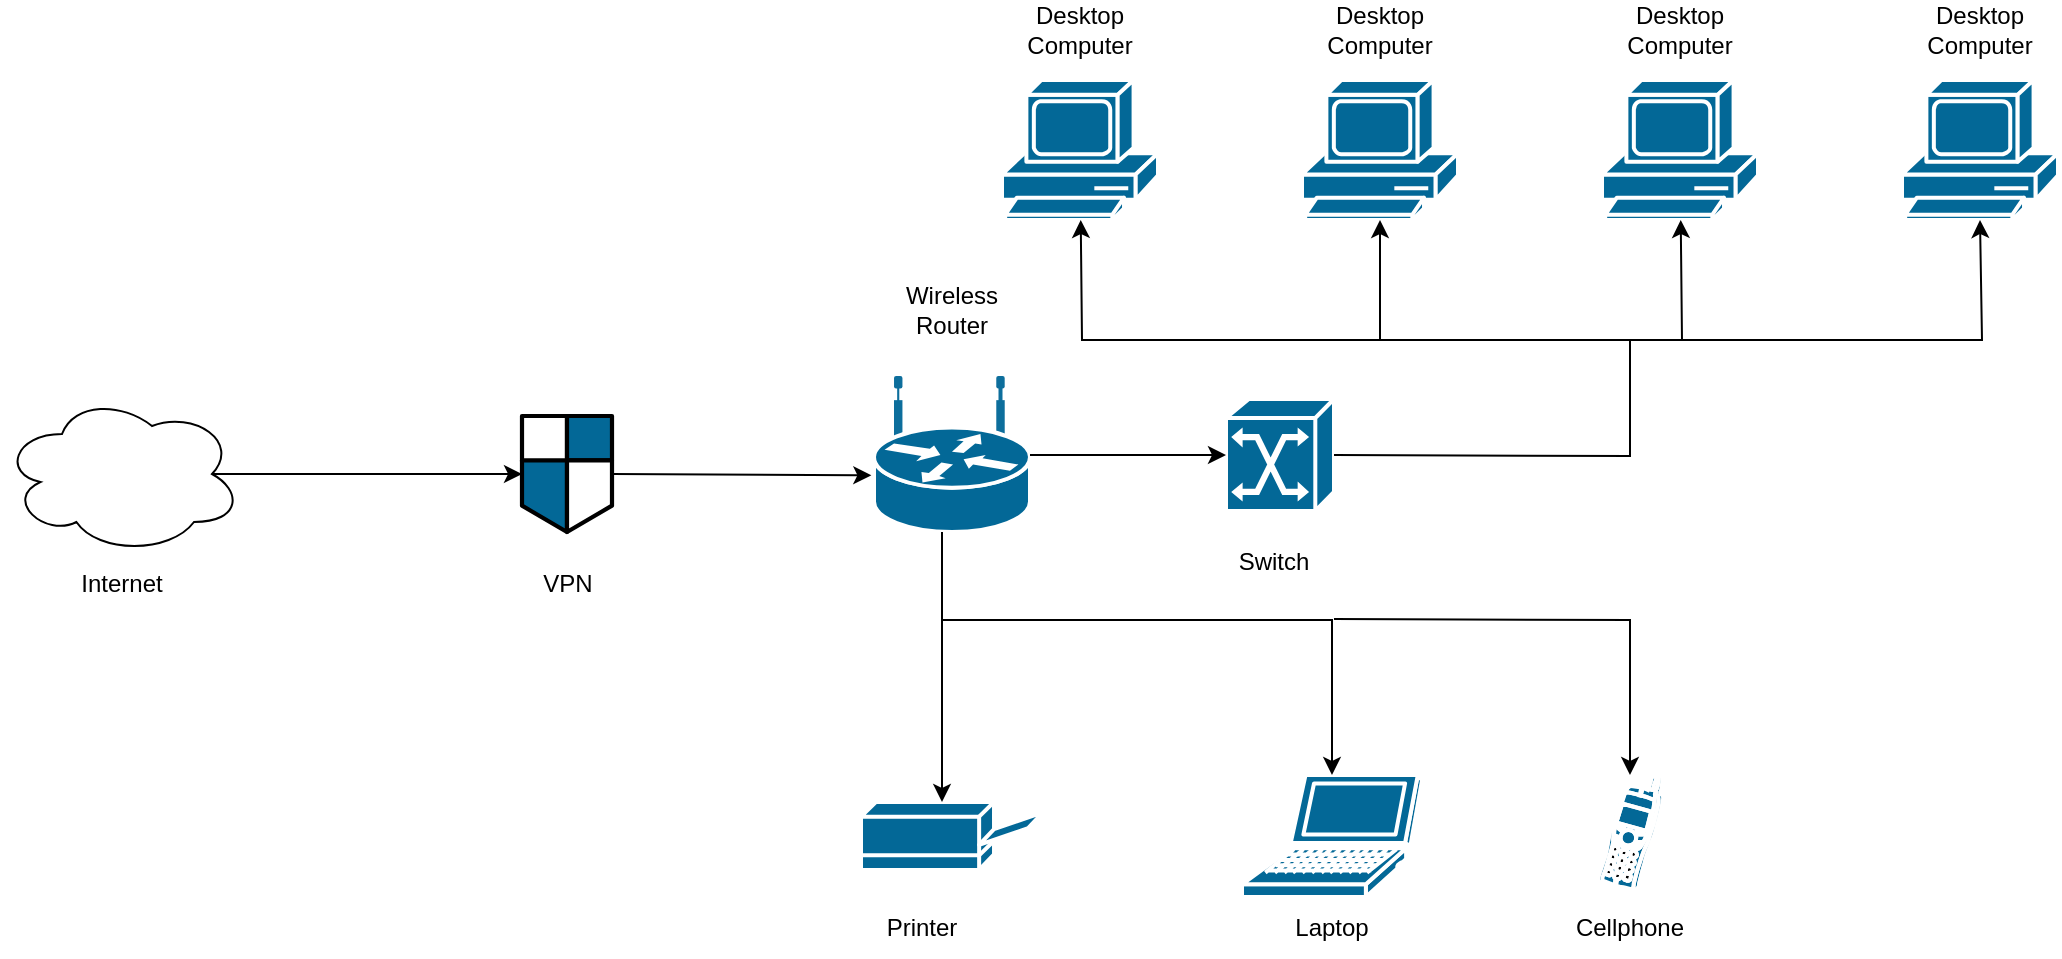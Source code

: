<mxfile version="21.6.6" type="github">
  <diagram id="6a731a19-8d31-9384-78a2-239565b7b9f0" name="Page-1">
    <mxGraphModel dx="1453" dy="748" grid="1" gridSize="10" guides="1" tooltips="1" connect="1" arrows="1" fold="1" page="1" pageScale="1" pageWidth="827" pageHeight="1169" background="none" math="0" shadow="0">
      <root>
        <mxCell id="0" />
        <mxCell id="1" parent="0" />
        <mxCell id="8tZi5z1F_i7uUcg0TgGo-2257" value="" style="shape=mxgraph.cisco.computers_and_peripherals.pc;sketch=0;html=1;pointerEvents=1;dashed=0;fillColor=#036897;strokeColor=#ffffff;strokeWidth=2;verticalLabelPosition=bottom;verticalAlign=top;align=center;outlineConnect=0;" parent="1" vertex="1">
          <mxGeometry x="650" y="250" width="78" height="70" as="geometry" />
        </mxCell>
        <mxCell id="8tZi5z1F_i7uUcg0TgGo-2258" value="" style="shape=mxgraph.cisco.computers_and_peripherals.pc;sketch=0;html=1;pointerEvents=1;dashed=0;fillColor=#036897;strokeColor=#ffffff;strokeWidth=2;verticalLabelPosition=bottom;verticalAlign=top;align=center;outlineConnect=0;" parent="1" vertex="1">
          <mxGeometry x="950" y="250" width="78" height="70" as="geometry" />
        </mxCell>
        <mxCell id="8tZi5z1F_i7uUcg0TgGo-2259" value="" style="shape=mxgraph.cisco.computers_and_peripherals.pc;sketch=0;html=1;pointerEvents=1;dashed=0;fillColor=#036897;strokeColor=#ffffff;strokeWidth=2;verticalLabelPosition=bottom;verticalAlign=top;align=center;outlineConnect=0;" parent="1" vertex="1">
          <mxGeometry x="800" y="250" width="78" height="70" as="geometry" />
        </mxCell>
        <mxCell id="8tZi5z1F_i7uUcg0TgGo-2260" value="" style="shape=mxgraph.cisco.computers_and_peripherals.pc;sketch=0;html=1;pointerEvents=1;dashed=0;fillColor=#036897;strokeColor=#ffffff;strokeWidth=2;verticalLabelPosition=bottom;verticalAlign=top;align=center;outlineConnect=0;" parent="1" vertex="1">
          <mxGeometry x="1100" y="250" width="78" height="70" as="geometry" />
        </mxCell>
        <mxCell id="Z5l-YCBJY1nO2jLgvpTq-1" value="" style="shape=mxgraph.cisco.computers_and_peripherals.printer;sketch=0;html=1;pointerEvents=1;dashed=0;fillColor=#036897;strokeColor=#ffffff;strokeWidth=2;verticalLabelPosition=bottom;verticalAlign=top;align=center;outlineConnect=0;" parent="1" vertex="1">
          <mxGeometry x="579.5" y="611" width="91" height="34" as="geometry" />
        </mxCell>
        <mxCell id="Z5l-YCBJY1nO2jLgvpTq-4" value="" style="shape=mxgraph.cisco.computers_and_peripherals.laptop;sketch=0;html=1;pointerEvents=1;dashed=0;fillColor=#036897;strokeColor=#ffffff;strokeWidth=2;verticalLabelPosition=bottom;verticalAlign=top;align=center;outlineConnect=0;" parent="1" vertex="1">
          <mxGeometry x="770" y="597.5" width="90" height="61" as="geometry" />
        </mxCell>
        <mxCell id="Z5l-YCBJY1nO2jLgvpTq-7" value="" style="shape=mxgraph.cisco.routers.wireless_router;sketch=0;html=1;pointerEvents=1;dashed=0;fillColor=#036897;strokeColor=#ffffff;strokeWidth=2;verticalLabelPosition=bottom;verticalAlign=top;align=center;outlineConnect=0;" parent="1" vertex="1">
          <mxGeometry x="586" y="399" width="78" height="77" as="geometry" />
        </mxCell>
        <mxCell id="Z5l-YCBJY1nO2jLgvpTq-8" value="" style="ellipse;shape=cloud;whiteSpace=wrap;html=1;" parent="1" vertex="1">
          <mxGeometry x="150" y="407" width="120" height="80" as="geometry" />
        </mxCell>
        <mxCell id="Z5l-YCBJY1nO2jLgvpTq-9" value="" style="endArrow=classic;html=1;rounded=0;exitX=0.875;exitY=0.5;exitDx=0;exitDy=0;exitPerimeter=0;entryX=0;entryY=0.5;entryDx=0;entryDy=0;entryPerimeter=0;" parent="1" source="Z5l-YCBJY1nO2jLgvpTq-8" target="GzxTZp4g4ZEOkEMfRrCZ-2" edge="1">
          <mxGeometry width="50" height="50" relative="1" as="geometry">
            <mxPoint x="920" y="570" as="sourcePoint" />
            <mxPoint x="400" y="449" as="targetPoint" />
          </mxGeometry>
        </mxCell>
        <mxCell id="Z5l-YCBJY1nO2jLgvpTq-10" value="" style="endArrow=classic;html=1;rounded=0;exitX=1;exitY=0.5;exitDx=0;exitDy=0;exitPerimeter=0;entryX=-0.017;entryY=0.632;entryDx=0;entryDy=0;entryPerimeter=0;" parent="1" source="GzxTZp4g4ZEOkEMfRrCZ-2" target="Z5l-YCBJY1nO2jLgvpTq-7" edge="1">
          <mxGeometry width="50" height="50" relative="1" as="geometry">
            <mxPoint x="579.0" y="448.5" as="sourcePoint" />
            <mxPoint x="580" y="447" as="targetPoint" />
          </mxGeometry>
        </mxCell>
        <mxCell id="Z5l-YCBJY1nO2jLgvpTq-15" value="" style="endArrow=classic;html=1;rounded=0;exitX=0.5;exitY=1;exitDx=0;exitDy=0;exitPerimeter=0;entryX=0.5;entryY=0;entryDx=0;entryDy=0;entryPerimeter=0;" parent="1" edge="1">
          <mxGeometry width="50" height="50" relative="1" as="geometry">
            <mxPoint x="620" y="476" as="sourcePoint" />
            <mxPoint x="620" y="611" as="targetPoint" />
          </mxGeometry>
        </mxCell>
        <mxCell id="Z5l-YCBJY1nO2jLgvpTq-19" value="Internet" style="text;html=1;strokeColor=none;fillColor=none;align=center;verticalAlign=middle;whiteSpace=wrap;rounded=0;" parent="1" vertex="1">
          <mxGeometry x="180" y="487" width="60" height="30" as="geometry" />
        </mxCell>
        <mxCell id="Z5l-YCBJY1nO2jLgvpTq-20" value="VPN" style="text;html=1;strokeColor=none;fillColor=none;align=center;verticalAlign=middle;whiteSpace=wrap;rounded=0;" parent="1" vertex="1">
          <mxGeometry x="402.5" y="487" width="60" height="30" as="geometry" />
        </mxCell>
        <mxCell id="Z5l-YCBJY1nO2jLgvpTq-21" value="Desktop Computer" style="text;html=1;strokeColor=none;fillColor=none;align=center;verticalAlign=middle;whiteSpace=wrap;rounded=0;" parent="1" vertex="1">
          <mxGeometry x="659" y="210" width="60" height="30" as="geometry" />
        </mxCell>
        <mxCell id="Z5l-YCBJY1nO2jLgvpTq-22" value="Desktop Computer" style="text;html=1;strokeColor=none;fillColor=none;align=center;verticalAlign=middle;whiteSpace=wrap;rounded=0;" parent="1" vertex="1">
          <mxGeometry x="809" y="210" width="60" height="30" as="geometry" />
        </mxCell>
        <mxCell id="Z5l-YCBJY1nO2jLgvpTq-23" value="Desktop Computer" style="text;html=1;strokeColor=none;fillColor=none;align=center;verticalAlign=middle;whiteSpace=wrap;rounded=0;" parent="1" vertex="1">
          <mxGeometry x="959" y="210" width="60" height="30" as="geometry" />
        </mxCell>
        <mxCell id="Z5l-YCBJY1nO2jLgvpTq-24" value="Desktop Computer" style="text;html=1;strokeColor=none;fillColor=none;align=center;verticalAlign=middle;whiteSpace=wrap;rounded=0;" parent="1" vertex="1">
          <mxGeometry x="1109" y="210" width="60" height="30" as="geometry" />
        </mxCell>
        <mxCell id="Z5l-YCBJY1nO2jLgvpTq-26" value="Printer" style="text;html=1;strokeColor=none;fillColor=none;align=center;verticalAlign=middle;whiteSpace=wrap;rounded=0;" parent="1" vertex="1">
          <mxGeometry x="579.5" y="658.5" width="60" height="30" as="geometry" />
        </mxCell>
        <mxCell id="Z5l-YCBJY1nO2jLgvpTq-27" value="Cellphone" style="text;html=1;strokeColor=none;fillColor=none;align=center;verticalAlign=middle;whiteSpace=wrap;rounded=0;" parent="1" vertex="1">
          <mxGeometry x="934" y="658.5" width="60" height="30" as="geometry" />
        </mxCell>
        <mxCell id="Z5l-YCBJY1nO2jLgvpTq-28" value="Laptop" style="text;html=1;strokeColor=none;fillColor=none;align=center;verticalAlign=middle;whiteSpace=wrap;rounded=0;" parent="1" vertex="1">
          <mxGeometry x="785" y="658.5" width="60" height="30" as="geometry" />
        </mxCell>
        <mxCell id="Z5l-YCBJY1nO2jLgvpTq-30" value="Wireless Router" style="text;html=1;strokeColor=none;fillColor=none;align=center;verticalAlign=middle;whiteSpace=wrap;rounded=0;" parent="1" vertex="1">
          <mxGeometry x="595" y="350" width="60" height="30" as="geometry" />
        </mxCell>
        <mxCell id="GzxTZp4g4ZEOkEMfRrCZ-1" value="" style="shape=mxgraph.cisco.switches.atm_switch;sketch=0;html=1;pointerEvents=1;dashed=0;fillColor=#036897;strokeColor=#ffffff;strokeWidth=2;verticalLabelPosition=bottom;verticalAlign=top;align=center;outlineConnect=0;" vertex="1" parent="1">
          <mxGeometry x="762" y="409.5" width="54" height="56" as="geometry" />
        </mxCell>
        <mxCell id="GzxTZp4g4ZEOkEMfRrCZ-2" value="" style="shape=mxgraph.cisco.security.network_security;sketch=0;html=1;pointerEvents=1;dashed=0;fillColor=#036897;strokeColor=#ffffff;strokeWidth=2;verticalLabelPosition=bottom;verticalAlign=top;align=center;outlineConnect=0;" vertex="1" parent="1">
          <mxGeometry x="410" y="418" width="45" height="58" as="geometry" />
        </mxCell>
        <mxCell id="GzxTZp4g4ZEOkEMfRrCZ-4" value="" style="endArrow=classic;html=1;rounded=0;entryX=0;entryY=0.5;entryDx=0;entryDy=0;entryPerimeter=0;" edge="1" parent="1" source="Z5l-YCBJY1nO2jLgvpTq-7" target="GzxTZp4g4ZEOkEMfRrCZ-1">
          <mxGeometry width="50" height="50" relative="1" as="geometry">
            <mxPoint x="710" y="450" as="sourcePoint" />
            <mxPoint x="660" y="617" as="targetPoint" />
          </mxGeometry>
        </mxCell>
        <mxCell id="GzxTZp4g4ZEOkEMfRrCZ-5" value="" style="endArrow=classic;html=1;rounded=0;exitX=1;exitY=0.5;exitDx=0;exitDy=0;exitPerimeter=0;" edge="1" parent="1" source="GzxTZp4g4ZEOkEMfRrCZ-1" target="8tZi5z1F_i7uUcg0TgGo-2257">
          <mxGeometry width="50" height="50" relative="1" as="geometry">
            <mxPoint x="964" y="440" as="sourcePoint" />
            <mxPoint x="680" y="380" as="targetPoint" />
            <Array as="points">
              <mxPoint x="964" y="438" />
              <mxPoint x="964" y="380" />
              <mxPoint x="690" y="380" />
            </Array>
          </mxGeometry>
        </mxCell>
        <mxCell id="GzxTZp4g4ZEOkEMfRrCZ-7" value="" style="endArrow=classic;html=1;rounded=0;" edge="1" parent="1" target="8tZi5z1F_i7uUcg0TgGo-2259">
          <mxGeometry width="50" height="50" relative="1" as="geometry">
            <mxPoint x="839" y="380" as="sourcePoint" />
            <mxPoint x="790" y="420" as="targetPoint" />
          </mxGeometry>
        </mxCell>
        <mxCell id="GzxTZp4g4ZEOkEMfRrCZ-8" value="" style="endArrow=classic;html=1;rounded=0;" edge="1" parent="1" target="8tZi5z1F_i7uUcg0TgGo-2258">
          <mxGeometry width="50" height="50" relative="1" as="geometry">
            <mxPoint x="960" y="380" as="sourcePoint" />
            <mxPoint x="960" y="420" as="targetPoint" />
            <Array as="points">
              <mxPoint x="990" y="380" />
            </Array>
          </mxGeometry>
        </mxCell>
        <mxCell id="GzxTZp4g4ZEOkEMfRrCZ-9" value="" style="endArrow=classic;html=1;rounded=0;entryX=0.5;entryY=1;entryDx=0;entryDy=0;entryPerimeter=0;" edge="1" parent="1" target="8tZi5z1F_i7uUcg0TgGo-2260">
          <mxGeometry width="50" height="50" relative="1" as="geometry">
            <mxPoint x="990" y="380" as="sourcePoint" />
            <mxPoint x="1190" y="380" as="targetPoint" />
            <Array as="points">
              <mxPoint x="1140" y="380" />
            </Array>
          </mxGeometry>
        </mxCell>
        <mxCell id="GzxTZp4g4ZEOkEMfRrCZ-10" value="Switch" style="text;html=1;strokeColor=none;fillColor=none;align=center;verticalAlign=middle;whiteSpace=wrap;rounded=0;" vertex="1" parent="1">
          <mxGeometry x="756" y="476" width="60" height="30" as="geometry" />
        </mxCell>
        <mxCell id="GzxTZp4g4ZEOkEMfRrCZ-12" value="" style="endArrow=classic;html=1;rounded=0;" edge="1" parent="1" target="Z5l-YCBJY1nO2jLgvpTq-4">
          <mxGeometry width="50" height="50" relative="1" as="geometry">
            <mxPoint x="620" y="520" as="sourcePoint" />
            <mxPoint x="750" y="510" as="targetPoint" />
            <Array as="points">
              <mxPoint x="815" y="520" />
            </Array>
          </mxGeometry>
        </mxCell>
        <mxCell id="GzxTZp4g4ZEOkEMfRrCZ-14" value="" style="shape=mxgraph.cisco.modems_and_phones.cell_phone;sketch=0;html=1;pointerEvents=1;dashed=0;fillColor=#036897;strokeColor=#ffffff;strokeWidth=2;verticalLabelPosition=bottom;verticalAlign=top;align=center;outlineConnect=0;" vertex="1" parent="1">
          <mxGeometry x="947" y="597.5" width="34" height="58" as="geometry" />
        </mxCell>
        <mxCell id="GzxTZp4g4ZEOkEMfRrCZ-15" value="" style="endArrow=classic;html=1;rounded=0;" edge="1" parent="1" target="GzxTZp4g4ZEOkEMfRrCZ-14">
          <mxGeometry width="50" height="50" relative="1" as="geometry">
            <mxPoint x="816" y="519.5" as="sourcePoint" />
            <mxPoint x="1011" y="597.5" as="targetPoint" />
            <Array as="points">
              <mxPoint x="964" y="520" />
            </Array>
          </mxGeometry>
        </mxCell>
      </root>
    </mxGraphModel>
  </diagram>
</mxfile>
